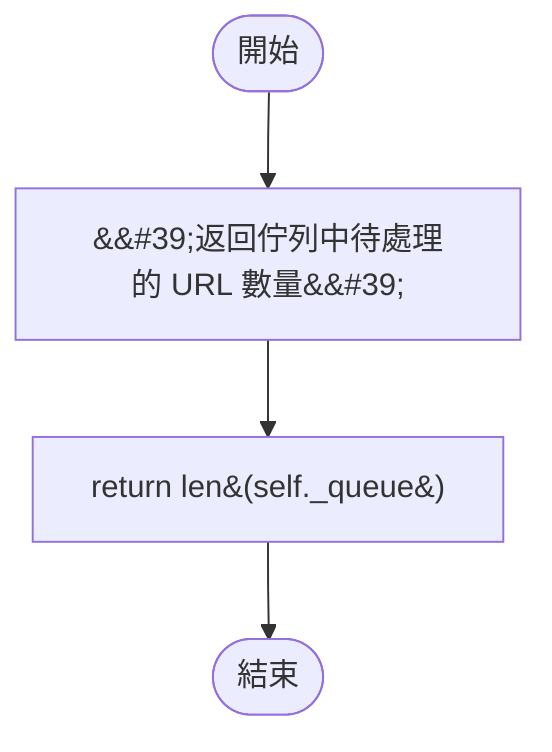 flowchart TB
    n1([開始])
    n2([結束])
    n3[&amp;&#35;39;返回佇列中待處理的 URL 數量&amp;&#35;39;]
    n4[return len&#40;self._queue&#41;]
    n1 --> n3
    n3 --> n4
    n4 --> n2